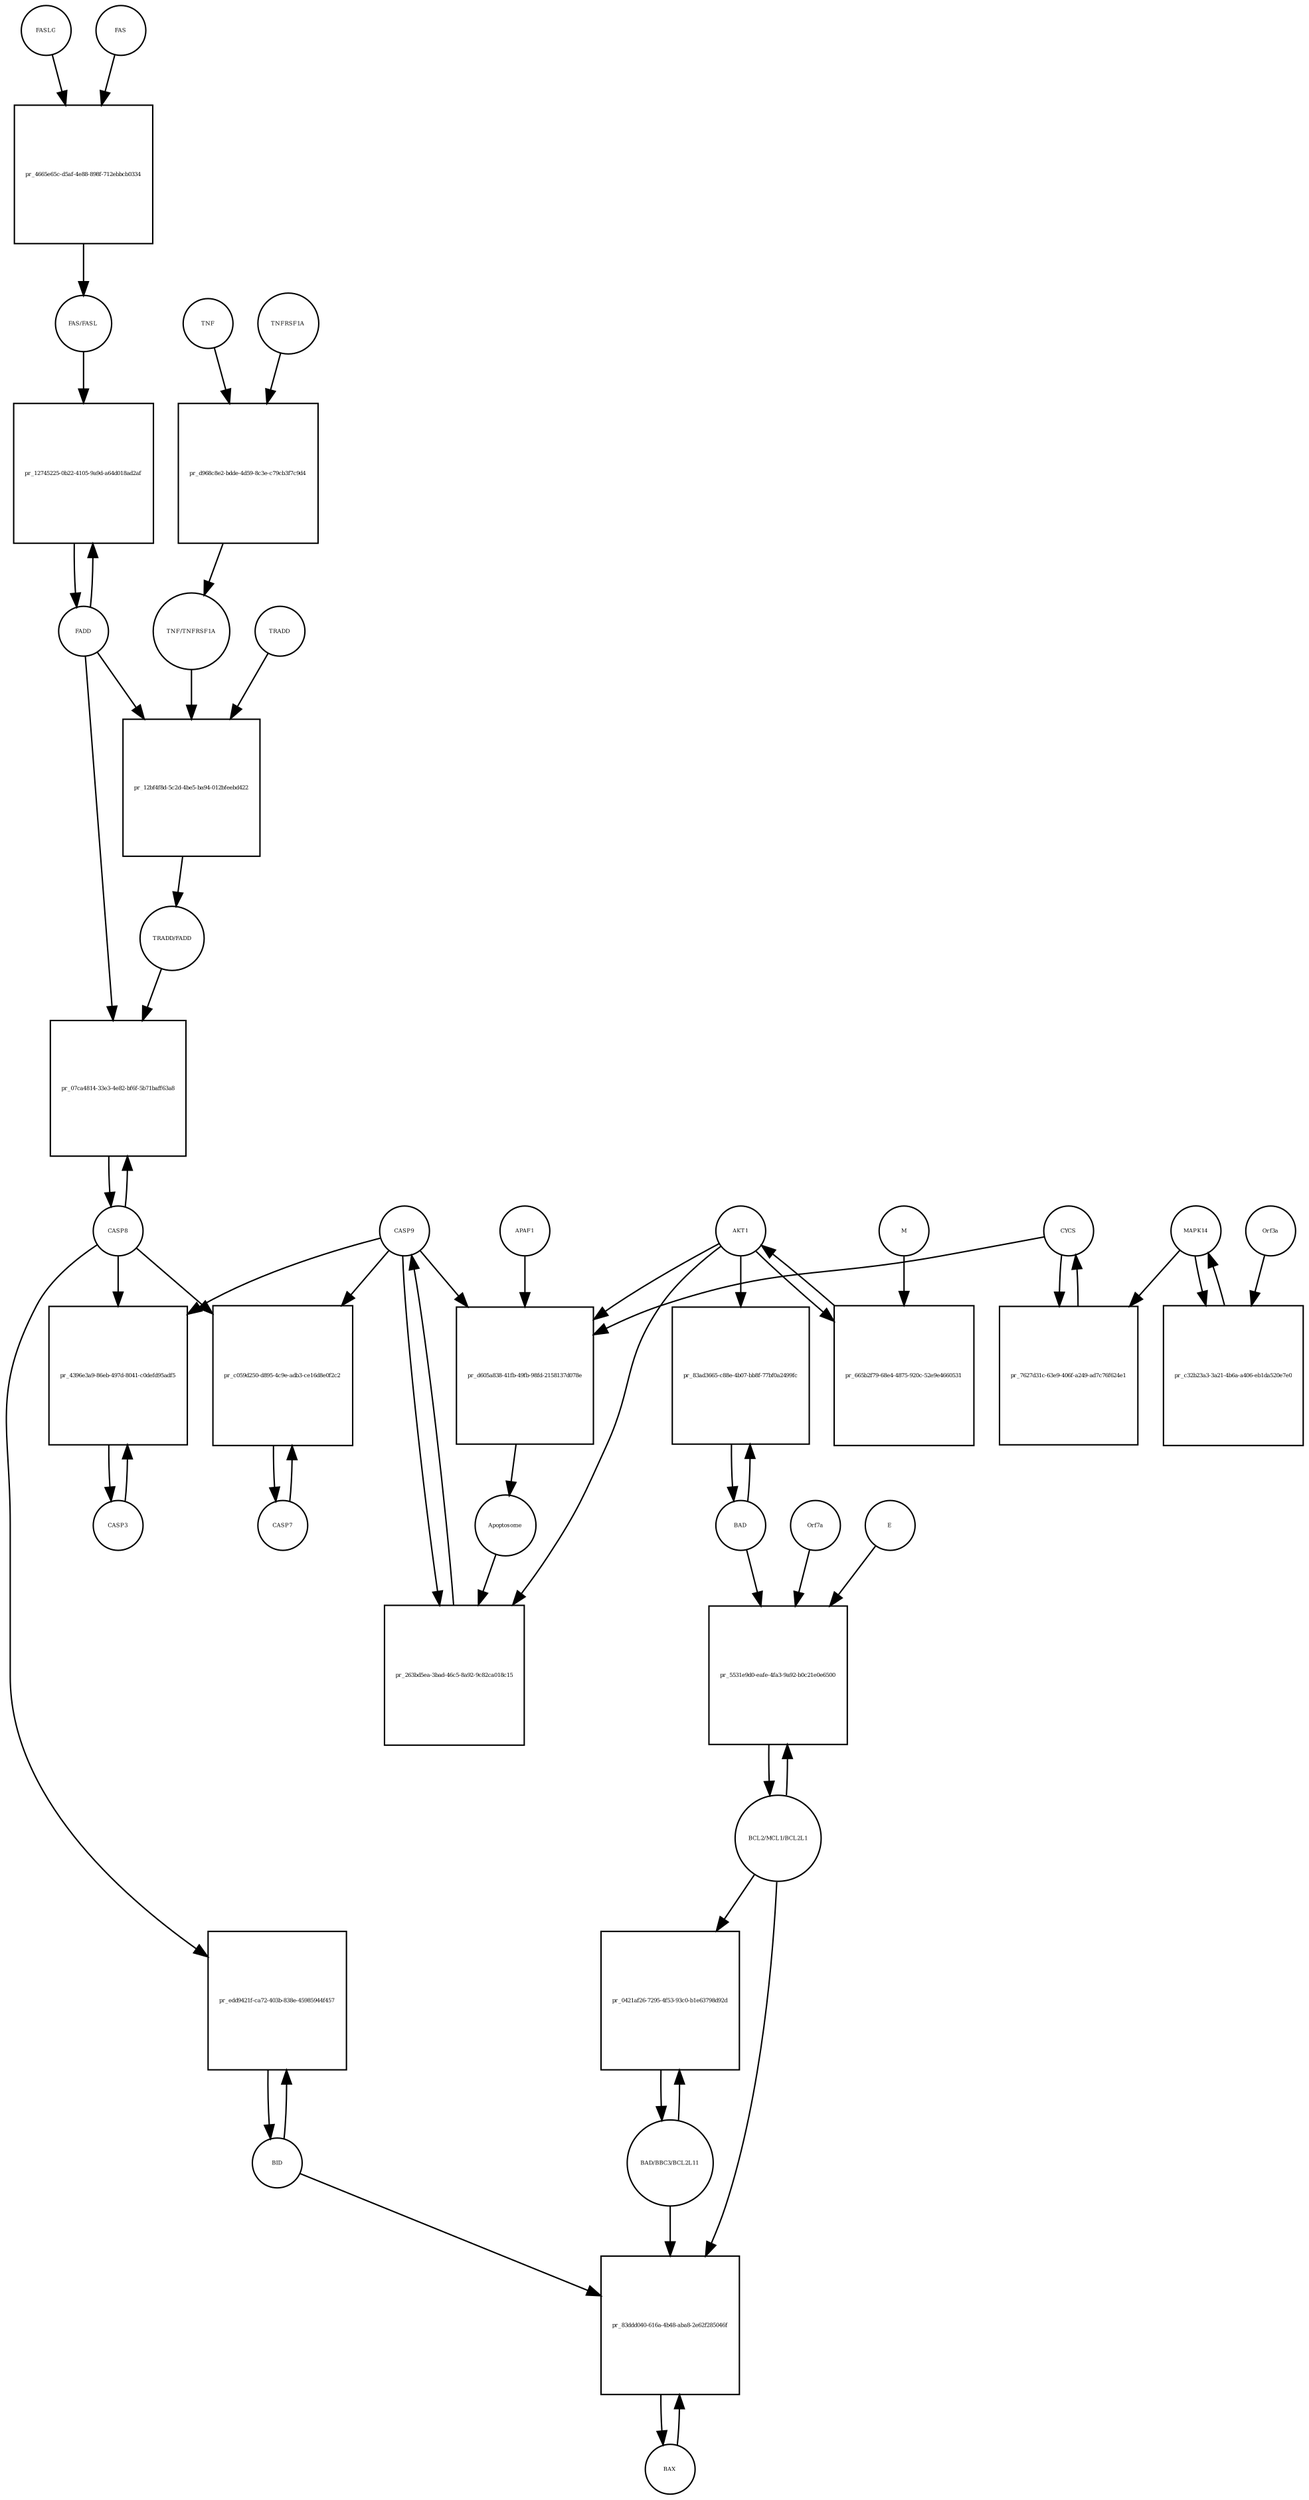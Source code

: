 strict digraph  {
FASLG [annotation="", bipartite=0, cls=macromolecule, fontsize=4, label=FASLG, shape=circle];
"pr_4665e65c-d5af-4e88-898f-712ebbcb0334" [annotation="", bipartite=1, cls=process, fontsize=4, label="pr_4665e65c-d5af-4e88-898f-712ebbcb0334", shape=square];
FAS [annotation="", bipartite=0, cls=macromolecule, fontsize=4, label=FAS, shape=circle];
"FAS/FASL" [annotation="", bipartite=0, cls=complex, fontsize=4, label="FAS/FASL", shape=circle];
FADD [annotation="", bipartite=0, cls=macromolecule, fontsize=4, label=FADD, shape=circle];
"pr_12745225-0b22-4105-9a9d-a64d018ad2af" [annotation="", bipartite=1, cls=process, fontsize=4, label="pr_12745225-0b22-4105-9a9d-a64d018ad2af", shape=square];
CASP8 [annotation="", bipartite=0, cls=macromolecule, fontsize=4, label=CASP8, shape=circle];
"pr_07ca4814-33e3-4e82-bf6f-5b71baff63a8" [annotation="", bipartite=1, cls=process, fontsize=4, label="pr_07ca4814-33e3-4e82-bf6f-5b71baff63a8", shape=square];
"TRADD/FADD" [annotation="", bipartite=0, cls=complex, fontsize=4, label="TRADD/FADD", shape=circle];
CASP3 [annotation="", bipartite=0, cls=macromolecule, fontsize=4, label=CASP3, shape=circle];
"pr_4396e3a9-86eb-497d-8041-c0defd95adf5" [annotation="", bipartite=1, cls=process, fontsize=4, label="pr_4396e3a9-86eb-497d-8041-c0defd95adf5", shape=square];
CASP9 [annotation="", bipartite=0, cls=macromolecule, fontsize=4, label=CASP9, shape=circle];
"pr_263bd5ea-3bad-46c5-8a92-9c82ca018c15" [annotation="", bipartite=1, cls=process, fontsize=4, label="pr_263bd5ea-3bad-46c5-8a92-9c82ca018c15", shape=square];
Apoptosome [annotation="", bipartite=0, cls=complex, fontsize=4, label=Apoptosome, shape=circle];
AKT1 [annotation="", bipartite=0, cls=macromolecule, fontsize=4, label=AKT1, shape=circle];
BID [annotation="", bipartite=0, cls=macromolecule, fontsize=4, label=BID, shape=circle];
"pr_edd9421f-ca72-403b-838e-45985944f457" [annotation="", bipartite=1, cls=process, fontsize=4, label="pr_edd9421f-ca72-403b-838e-45985944f457", shape=square];
BAX [annotation="", bipartite=0, cls=macromolecule, fontsize=4, label=BAX, shape=circle];
"pr_83ddd040-616a-4b48-aba8-2e62f285046f" [annotation="", bipartite=1, cls=process, fontsize=4, label="pr_83ddd040-616a-4b48-aba8-2e62f285046f", shape=square];
"BAD/BBC3/BCL2L11" [annotation="", bipartite=0, cls=complex, fontsize=4, label="BAD/BBC3/BCL2L11", shape=circle];
"BCL2/MCL1/BCL2L1" [annotation="", bipartite=0, cls=complex, fontsize=4, label="BCL2/MCL1/BCL2L1", shape=circle];
CYCS [annotation="", bipartite=0, cls=macromolecule, fontsize=4, label=CYCS, shape=circle];
"pr_7627d31c-63e9-406f-a249-ad7c76f624e1" [annotation="", bipartite=1, cls=process, fontsize=4, label="pr_7627d31c-63e9-406f-a249-ad7c76f624e1", shape=square];
MAPK14 [annotation="", bipartite=0, cls=macromolecule, fontsize=4, label=MAPK14, shape=circle];
CASP7 [annotation="", bipartite=0, cls=macromolecule, fontsize=4, label=CASP7, shape=circle];
"pr_c059d250-d895-4c9e-adb3-ce16d8e0f2c2" [annotation="", bipartite=1, cls=process, fontsize=4, label="pr_c059d250-d895-4c9e-adb3-ce16d8e0f2c2", shape=square];
"pr_665b2f79-68e4-4875-920c-52e9e4660531" [annotation="", bipartite=1, cls=process, fontsize=4, label="pr_665b2f79-68e4-4875-920c-52e9e4660531", shape=square];
M [annotation=urn_miriam_ncbiprotein_APO40582, bipartite=0, cls=macromolecule, fontsize=4, label=M, shape=circle];
"pr_12bf4f8d-5c2d-4be5-ba94-012bfeebd422" [annotation="", bipartite=1, cls=process, fontsize=4, label="pr_12bf4f8d-5c2d-4be5-ba94-012bfeebd422", shape=square];
TRADD [annotation="", bipartite=0, cls=macromolecule, fontsize=4, label=TRADD, shape=circle];
"TNF/TNFRSF1A" [annotation="", bipartite=0, cls=complex, fontsize=4, label="TNF/TNFRSF1A", shape=circle];
"pr_c32b23a3-3a21-4b6a-a406-eb1da520e7e0" [annotation="", bipartite=1, cls=process, fontsize=4, label="pr_c32b23a3-3a21-4b6a-a406-eb1da520e7e0", shape=square];
Orf3a [annotation="", bipartite=0, cls=macromolecule, fontsize=4, label=Orf3a, shape=circle];
"pr_0421af26-7295-4f53-93c0-b1e63798d92d" [annotation="", bipartite=1, cls=process, fontsize=4, label="pr_0421af26-7295-4f53-93c0-b1e63798d92d", shape=square];
"pr_5531e9d0-eafe-4fa3-9a92-b0c21e0e6500" [annotation="", bipartite=1, cls=process, fontsize=4, label="pr_5531e9d0-eafe-4fa3-9a92-b0c21e0e6500", shape=square];
Orf7a [annotation="", bipartite=0, cls=macromolecule, fontsize=4, label=Orf7a, shape=circle];
E [annotation="", bipartite=0, cls=macromolecule, fontsize=4, label=E, shape=circle];
BAD [annotation="", bipartite=0, cls=macromolecule, fontsize=4, label=BAD, shape=circle];
TNFRSF1A [annotation="", bipartite=0, cls=macromolecule, fontsize=4, label=TNFRSF1A, shape=circle];
"pr_d968c8e2-bdde-4d59-8c3e-c79cb3f7c9d4" [annotation="", bipartite=1, cls=process, fontsize=4, label="pr_d968c8e2-bdde-4d59-8c3e-c79cb3f7c9d4", shape=square];
TNF [annotation="", bipartite=0, cls=macromolecule, fontsize=4, label=TNF, shape=circle];
"pr_d605a838-41fb-49fb-98fd-2158137d078e" [annotation="", bipartite=1, cls=process, fontsize=4, label="pr_d605a838-41fb-49fb-98fd-2158137d078e", shape=square];
APAF1 [annotation="", bipartite=0, cls=macromolecule, fontsize=4, label=APAF1, shape=circle];
"pr_83ad3665-c88e-4b07-bb8f-77bf0a2499fc" [annotation="", bipartite=1, cls=process, fontsize=4, label="pr_83ad3665-c88e-4b07-bb8f-77bf0a2499fc", shape=square];
FASLG -> "pr_4665e65c-d5af-4e88-898f-712ebbcb0334"  [annotation="", interaction_type=consumption];
"pr_4665e65c-d5af-4e88-898f-712ebbcb0334" -> "FAS/FASL"  [annotation="", interaction_type=production];
FAS -> "pr_4665e65c-d5af-4e88-898f-712ebbcb0334"  [annotation="", interaction_type=consumption];
"FAS/FASL" -> "pr_12745225-0b22-4105-9a9d-a64d018ad2af"  [annotation="urn_miriam_kegg.pathway_hsa04210|urn_miriam_pubmed_31226023", interaction_type=catalysis];
FADD -> "pr_12745225-0b22-4105-9a9d-a64d018ad2af"  [annotation="", interaction_type=consumption];
FADD -> "pr_07ca4814-33e3-4e82-bf6f-5b71baff63a8"  [annotation="urn_miriam_kegg.pathway_hsa04210|urn_miriam_pubmed_31226023", interaction_type=catalysis];
FADD -> "pr_12bf4f8d-5c2d-4be5-ba94-012bfeebd422"  [annotation="", interaction_type=consumption];
"pr_12745225-0b22-4105-9a9d-a64d018ad2af" -> FADD  [annotation="", interaction_type=production];
CASP8 -> "pr_07ca4814-33e3-4e82-bf6f-5b71baff63a8"  [annotation="", interaction_type=consumption];
CASP8 -> "pr_4396e3a9-86eb-497d-8041-c0defd95adf5"  [annotation="urn_miriam_kegg.pathway_hsa04210|urn_miriam_pubmed_31226023", interaction_type=catalysis];
CASP8 -> "pr_edd9421f-ca72-403b-838e-45985944f457"  [annotation="urn_miriam_kegg.pathway_hsa04210|urn_miriam_pubmed_31226023", interaction_type=catalysis];
CASP8 -> "pr_c059d250-d895-4c9e-adb3-ce16d8e0f2c2"  [annotation="urn_miriam_kegg.pathway_hsa04210|urn_miriam_pubmed_31226023", interaction_type=catalysis];
"pr_07ca4814-33e3-4e82-bf6f-5b71baff63a8" -> CASP8  [annotation="", interaction_type=production];
"TRADD/FADD" -> "pr_07ca4814-33e3-4e82-bf6f-5b71baff63a8"  [annotation="urn_miriam_kegg.pathway_hsa04210|urn_miriam_pubmed_31226023", interaction_type=catalysis];
CASP3 -> "pr_4396e3a9-86eb-497d-8041-c0defd95adf5"  [annotation="", interaction_type=consumption];
"pr_4396e3a9-86eb-497d-8041-c0defd95adf5" -> CASP3  [annotation="", interaction_type=production];
CASP9 -> "pr_4396e3a9-86eb-497d-8041-c0defd95adf5"  [annotation="urn_miriam_kegg.pathway_hsa04210|urn_miriam_pubmed_31226023", interaction_type=catalysis];
CASP9 -> "pr_263bd5ea-3bad-46c5-8a92-9c82ca018c15"  [annotation="", interaction_type=consumption];
CASP9 -> "pr_c059d250-d895-4c9e-adb3-ce16d8e0f2c2"  [annotation="urn_miriam_kegg.pathway_hsa04210|urn_miriam_pubmed_31226023", interaction_type=catalysis];
CASP9 -> "pr_d605a838-41fb-49fb-98fd-2158137d078e"  [annotation="", interaction_type=consumption];
"pr_263bd5ea-3bad-46c5-8a92-9c82ca018c15" -> CASP9  [annotation="", interaction_type=production];
Apoptosome -> "pr_263bd5ea-3bad-46c5-8a92-9c82ca018c15"  [annotation="urn_miriam_kegg.pathway_hsa04210|urn_miriam_pubmed_31226023", interaction_type=catalysis];
AKT1 -> "pr_263bd5ea-3bad-46c5-8a92-9c82ca018c15"  [annotation="urn_miriam_kegg.pathway_hsa04210|urn_miriam_pubmed_31226023", interaction_type=inhibition];
AKT1 -> "pr_665b2f79-68e4-4875-920c-52e9e4660531"  [annotation="", interaction_type=consumption];
AKT1 -> "pr_d605a838-41fb-49fb-98fd-2158137d078e"  [annotation="urn_miriam_pubmed_31226023|urn_miriam_kegg.pathway_hsa04210", interaction_type=inhibition];
AKT1 -> "pr_83ad3665-c88e-4b07-bb8f-77bf0a2499fc"  [annotation="urn_miriam_pubmed_15694340|urn_miriam_kegg.pathway_hsa04210", interaction_type=inhibition];
BID -> "pr_edd9421f-ca72-403b-838e-45985944f457"  [annotation="", interaction_type=consumption];
BID -> "pr_83ddd040-616a-4b48-aba8-2e62f285046f"  [annotation="urn_miriam_pubmed_31226023|urn_miriam_kegg.pathway_hsa04210", interaction_type=catalysis];
"pr_edd9421f-ca72-403b-838e-45985944f457" -> BID  [annotation="", interaction_type=production];
BAX -> "pr_83ddd040-616a-4b48-aba8-2e62f285046f"  [annotation="", interaction_type=consumption];
"pr_83ddd040-616a-4b48-aba8-2e62f285046f" -> BAX  [annotation="", interaction_type=production];
"BAD/BBC3/BCL2L11" -> "pr_83ddd040-616a-4b48-aba8-2e62f285046f"  [annotation="urn_miriam_pubmed_31226023|urn_miriam_kegg.pathway_hsa04210", interaction_type=catalysis];
"BAD/BBC3/BCL2L11" -> "pr_0421af26-7295-4f53-93c0-b1e63798d92d"  [annotation="", interaction_type=consumption];
"BCL2/MCL1/BCL2L1" -> "pr_83ddd040-616a-4b48-aba8-2e62f285046f"  [annotation="urn_miriam_pubmed_31226023|urn_miriam_kegg.pathway_hsa04210", interaction_type=inhibition];
"BCL2/MCL1/BCL2L1" -> "pr_0421af26-7295-4f53-93c0-b1e63798d92d"  [annotation=urn_miriam_pubmed_31226023, interaction_type=inhibition];
"BCL2/MCL1/BCL2L1" -> "pr_5531e9d0-eafe-4fa3-9a92-b0c21e0e6500"  [annotation="", interaction_type=consumption];
CYCS -> "pr_7627d31c-63e9-406f-a249-ad7c76f624e1"  [annotation="", interaction_type=consumption];
CYCS -> "pr_d605a838-41fb-49fb-98fd-2158137d078e"  [annotation="", interaction_type=consumption];
"pr_7627d31c-63e9-406f-a249-ad7c76f624e1" -> CYCS  [annotation="", interaction_type=production];
MAPK14 -> "pr_7627d31c-63e9-406f-a249-ad7c76f624e1"  [annotation="urn_miriam_kegg.pathway_hsa04210|urn_miriam_pubmed_31226023", interaction_type=catalysis];
MAPK14 -> "pr_c32b23a3-3a21-4b6a-a406-eb1da520e7e0"  [annotation="", interaction_type=consumption];
CASP7 -> "pr_c059d250-d895-4c9e-adb3-ce16d8e0f2c2"  [annotation="", interaction_type=consumption];
"pr_c059d250-d895-4c9e-adb3-ce16d8e0f2c2" -> CASP7  [annotation="", interaction_type=production];
"pr_665b2f79-68e4-4875-920c-52e9e4660531" -> AKT1  [annotation="", interaction_type=production];
M -> "pr_665b2f79-68e4-4875-920c-52e9e4660531"  [annotation="urn_miriam_pubmed_31226023|urn_miriam_taxonomy_227984", interaction_type=inhibition];
"pr_12bf4f8d-5c2d-4be5-ba94-012bfeebd422" -> "TRADD/FADD"  [annotation="", interaction_type=production];
TRADD -> "pr_12bf4f8d-5c2d-4be5-ba94-012bfeebd422"  [annotation="", interaction_type=consumption];
"TNF/TNFRSF1A" -> "pr_12bf4f8d-5c2d-4be5-ba94-012bfeebd422"  [annotation="urn_miriam_kegg.pathway_hsa04210", interaction_type=catalysis];
"pr_c32b23a3-3a21-4b6a-a406-eb1da520e7e0" -> MAPK14  [annotation="", interaction_type=production];
Orf3a -> "pr_c32b23a3-3a21-4b6a-a406-eb1da520e7e0"  [annotation="urn_miriam_pubmed_31226023|urn_miriam_taxonomy_227984", interaction_type=catalysis];
"pr_0421af26-7295-4f53-93c0-b1e63798d92d" -> "BAD/BBC3/BCL2L11"  [annotation="", interaction_type=production];
"pr_5531e9d0-eafe-4fa3-9a92-b0c21e0e6500" -> "BCL2/MCL1/BCL2L1"  [annotation="", interaction_type=production];
Orf7a -> "pr_5531e9d0-eafe-4fa3-9a92-b0c21e0e6500"  [annotation="urn_miriam_pubmed_15694340|urn_miriam_kegg.pathway_hsa04210|urn_miriam_taxonomy_227984", interaction_type=inhibition];
E -> "pr_5531e9d0-eafe-4fa3-9a92-b0c21e0e6500"  [annotation="urn_miriam_pubmed_15694340|urn_miriam_kegg.pathway_hsa04210|urn_miriam_taxonomy_227984", interaction_type=inhibition];
BAD -> "pr_5531e9d0-eafe-4fa3-9a92-b0c21e0e6500"  [annotation="urn_miriam_pubmed_15694340|urn_miriam_kegg.pathway_hsa04210|urn_miriam_taxonomy_227984", interaction_type=inhibition];
BAD -> "pr_83ad3665-c88e-4b07-bb8f-77bf0a2499fc"  [annotation="", interaction_type=consumption];
TNFRSF1A -> "pr_d968c8e2-bdde-4d59-8c3e-c79cb3f7c9d4"  [annotation="", interaction_type=consumption];
"pr_d968c8e2-bdde-4d59-8c3e-c79cb3f7c9d4" -> "TNF/TNFRSF1A"  [annotation="", interaction_type=production];
TNF -> "pr_d968c8e2-bdde-4d59-8c3e-c79cb3f7c9d4"  [annotation="", interaction_type=consumption];
"pr_d605a838-41fb-49fb-98fd-2158137d078e" -> Apoptosome  [annotation="", interaction_type=production];
APAF1 -> "pr_d605a838-41fb-49fb-98fd-2158137d078e"  [annotation="", interaction_type=consumption];
"pr_83ad3665-c88e-4b07-bb8f-77bf0a2499fc" -> BAD  [annotation="", interaction_type=production];
}
